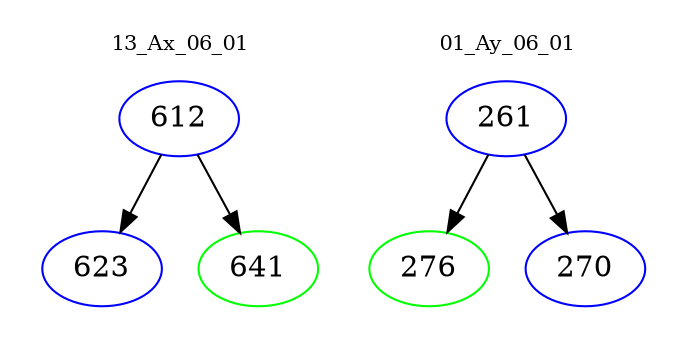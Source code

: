 digraph{
subgraph cluster_0 {
color = white
label = "13_Ax_06_01";
fontsize=10;
T0_612 [label="612", color="blue"]
T0_612 -> T0_623 [color="black"]
T0_623 [label="623", color="blue"]
T0_612 -> T0_641 [color="black"]
T0_641 [label="641", color="green"]
}
subgraph cluster_1 {
color = white
label = "01_Ay_06_01";
fontsize=10;
T1_261 [label="261", color="blue"]
T1_261 -> T1_276 [color="black"]
T1_276 [label="276", color="green"]
T1_261 -> T1_270 [color="black"]
T1_270 [label="270", color="blue"]
}
}
